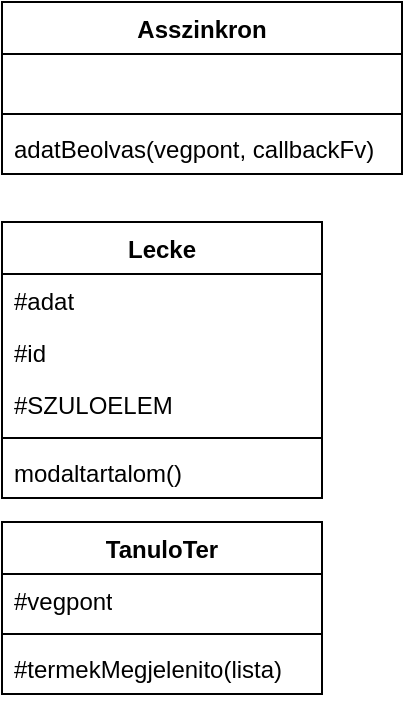 <mxfile version="21.3.3" type="github">
  <diagram name="1 oldal" id="0Bh29bmTRFkNZsEby93R">
    <mxGraphModel dx="880" dy="484" grid="1" gridSize="10" guides="1" tooltips="1" connect="1" arrows="1" fold="1" page="1" pageScale="1" pageWidth="827" pageHeight="1169" math="0" shadow="0">
      <root>
        <mxCell id="0" />
        <mxCell id="1" parent="0" />
        <mxCell id="XtlhujD3XziKnOAQxgBP-16" value="Lecke" style="swimlane;fontStyle=1;align=center;verticalAlign=top;childLayout=stackLayout;horizontal=1;startSize=26;horizontalStack=0;resizeParent=1;resizeParentMax=0;resizeLast=0;collapsible=1;marginBottom=0;whiteSpace=wrap;html=1;" parent="1" vertex="1">
          <mxGeometry x="240" y="220" width="160" height="138" as="geometry" />
        </mxCell>
        <mxCell id="XtlhujD3XziKnOAQxgBP-17" value="#adat" style="text;strokeColor=none;fillColor=none;align=left;verticalAlign=top;spacingLeft=4;spacingRight=4;overflow=hidden;rotatable=0;points=[[0,0.5],[1,0.5]];portConstraint=eastwest;whiteSpace=wrap;html=1;" parent="XtlhujD3XziKnOAQxgBP-16" vertex="1">
          <mxGeometry y="26" width="160" height="26" as="geometry" />
        </mxCell>
        <mxCell id="XtlhujD3XziKnOAQxgBP-21" value="#id" style="text;strokeColor=none;fillColor=none;align=left;verticalAlign=top;spacingLeft=4;spacingRight=4;overflow=hidden;rotatable=0;points=[[0,0.5],[1,0.5]];portConstraint=eastwest;whiteSpace=wrap;html=1;" parent="XtlhujD3XziKnOAQxgBP-16" vertex="1">
          <mxGeometry y="52" width="160" height="26" as="geometry" />
        </mxCell>
        <mxCell id="XtlhujD3XziKnOAQxgBP-22" value="#SZULOELEM" style="text;strokeColor=none;fillColor=none;align=left;verticalAlign=top;spacingLeft=4;spacingRight=4;overflow=hidden;rotatable=0;points=[[0,0.5],[1,0.5]];portConstraint=eastwest;whiteSpace=wrap;html=1;" parent="XtlhujD3XziKnOAQxgBP-16" vertex="1">
          <mxGeometry y="78" width="160" height="26" as="geometry" />
        </mxCell>
        <mxCell id="XtlhujD3XziKnOAQxgBP-18" value="" style="line;strokeWidth=1;fillColor=none;align=left;verticalAlign=middle;spacingTop=-1;spacingLeft=3;spacingRight=3;rotatable=0;labelPosition=right;points=[];portConstraint=eastwest;strokeColor=inherit;" parent="XtlhujD3XziKnOAQxgBP-16" vertex="1">
          <mxGeometry y="104" width="160" height="8" as="geometry" />
        </mxCell>
        <mxCell id="XtlhujD3XziKnOAQxgBP-19" value="modaltartalom()" style="text;strokeColor=none;fillColor=none;align=left;verticalAlign=top;spacingLeft=4;spacingRight=4;overflow=hidden;rotatable=0;points=[[0,0.5],[1,0.5]];portConstraint=eastwest;whiteSpace=wrap;html=1;" parent="XtlhujD3XziKnOAQxgBP-16" vertex="1">
          <mxGeometry y="112" width="160" height="26" as="geometry" />
        </mxCell>
        <mxCell id="XtlhujD3XziKnOAQxgBP-23" value="TanuloTer" style="swimlane;fontStyle=1;align=center;verticalAlign=top;childLayout=stackLayout;horizontal=1;startSize=26;horizontalStack=0;resizeParent=1;resizeParentMax=0;resizeLast=0;collapsible=1;marginBottom=0;whiteSpace=wrap;html=1;" parent="1" vertex="1">
          <mxGeometry x="240" y="370" width="160" height="86" as="geometry" />
        </mxCell>
        <mxCell id="XtlhujD3XziKnOAQxgBP-24" value="#vegpont" style="text;strokeColor=none;fillColor=none;align=left;verticalAlign=top;spacingLeft=4;spacingRight=4;overflow=hidden;rotatable=0;points=[[0,0.5],[1,0.5]];portConstraint=eastwest;whiteSpace=wrap;html=1;" parent="XtlhujD3XziKnOAQxgBP-23" vertex="1">
          <mxGeometry y="26" width="160" height="26" as="geometry" />
        </mxCell>
        <mxCell id="XtlhujD3XziKnOAQxgBP-27" value="" style="line;strokeWidth=1;fillColor=none;align=left;verticalAlign=middle;spacingTop=-1;spacingLeft=3;spacingRight=3;rotatable=0;labelPosition=right;points=[];portConstraint=eastwest;strokeColor=inherit;" parent="XtlhujD3XziKnOAQxgBP-23" vertex="1">
          <mxGeometry y="52" width="160" height="8" as="geometry" />
        </mxCell>
        <mxCell id="XtlhujD3XziKnOAQxgBP-28" value="#termekMegjelenito(lista)" style="text;strokeColor=none;fillColor=none;align=left;verticalAlign=top;spacingLeft=4;spacingRight=4;overflow=hidden;rotatable=0;points=[[0,0.5],[1,0.5]];portConstraint=eastwest;whiteSpace=wrap;html=1;" parent="XtlhujD3XziKnOAQxgBP-23" vertex="1">
          <mxGeometry y="60" width="160" height="26" as="geometry" />
        </mxCell>
        <mxCell id="vqKTAhuUF4MIaLwylMi4-1" value="Asszinkron" style="swimlane;fontStyle=1;align=center;verticalAlign=top;childLayout=stackLayout;horizontal=1;startSize=26;horizontalStack=0;resizeParent=1;resizeParentMax=0;resizeLast=0;collapsible=1;marginBottom=0;whiteSpace=wrap;html=1;" vertex="1" parent="1">
          <mxGeometry x="240" y="110" width="200" height="86" as="geometry" />
        </mxCell>
        <mxCell id="vqKTAhuUF4MIaLwylMi4-4" value="&amp;nbsp;" style="text;strokeColor=none;fillColor=none;align=left;verticalAlign=top;spacingLeft=4;spacingRight=4;overflow=hidden;rotatable=0;points=[[0,0.5],[1,0.5]];portConstraint=eastwest;whiteSpace=wrap;html=1;" vertex="1" parent="vqKTAhuUF4MIaLwylMi4-1">
          <mxGeometry y="26" width="200" height="26" as="geometry" />
        </mxCell>
        <mxCell id="vqKTAhuUF4MIaLwylMi4-5" value="" style="line;strokeWidth=1;fillColor=none;align=left;verticalAlign=middle;spacingTop=-1;spacingLeft=3;spacingRight=3;rotatable=0;labelPosition=right;points=[];portConstraint=eastwest;strokeColor=inherit;" vertex="1" parent="vqKTAhuUF4MIaLwylMi4-1">
          <mxGeometry y="52" width="200" height="8" as="geometry" />
        </mxCell>
        <mxCell id="vqKTAhuUF4MIaLwylMi4-6" value="adatBeolvas(vegpont, callbackFv)" style="text;strokeColor=none;fillColor=none;align=left;verticalAlign=top;spacingLeft=4;spacingRight=4;overflow=hidden;rotatable=0;points=[[0,0.5],[1,0.5]];portConstraint=eastwest;whiteSpace=wrap;html=1;" vertex="1" parent="vqKTAhuUF4MIaLwylMi4-1">
          <mxGeometry y="60" width="200" height="26" as="geometry" />
        </mxCell>
      </root>
    </mxGraphModel>
  </diagram>
</mxfile>
